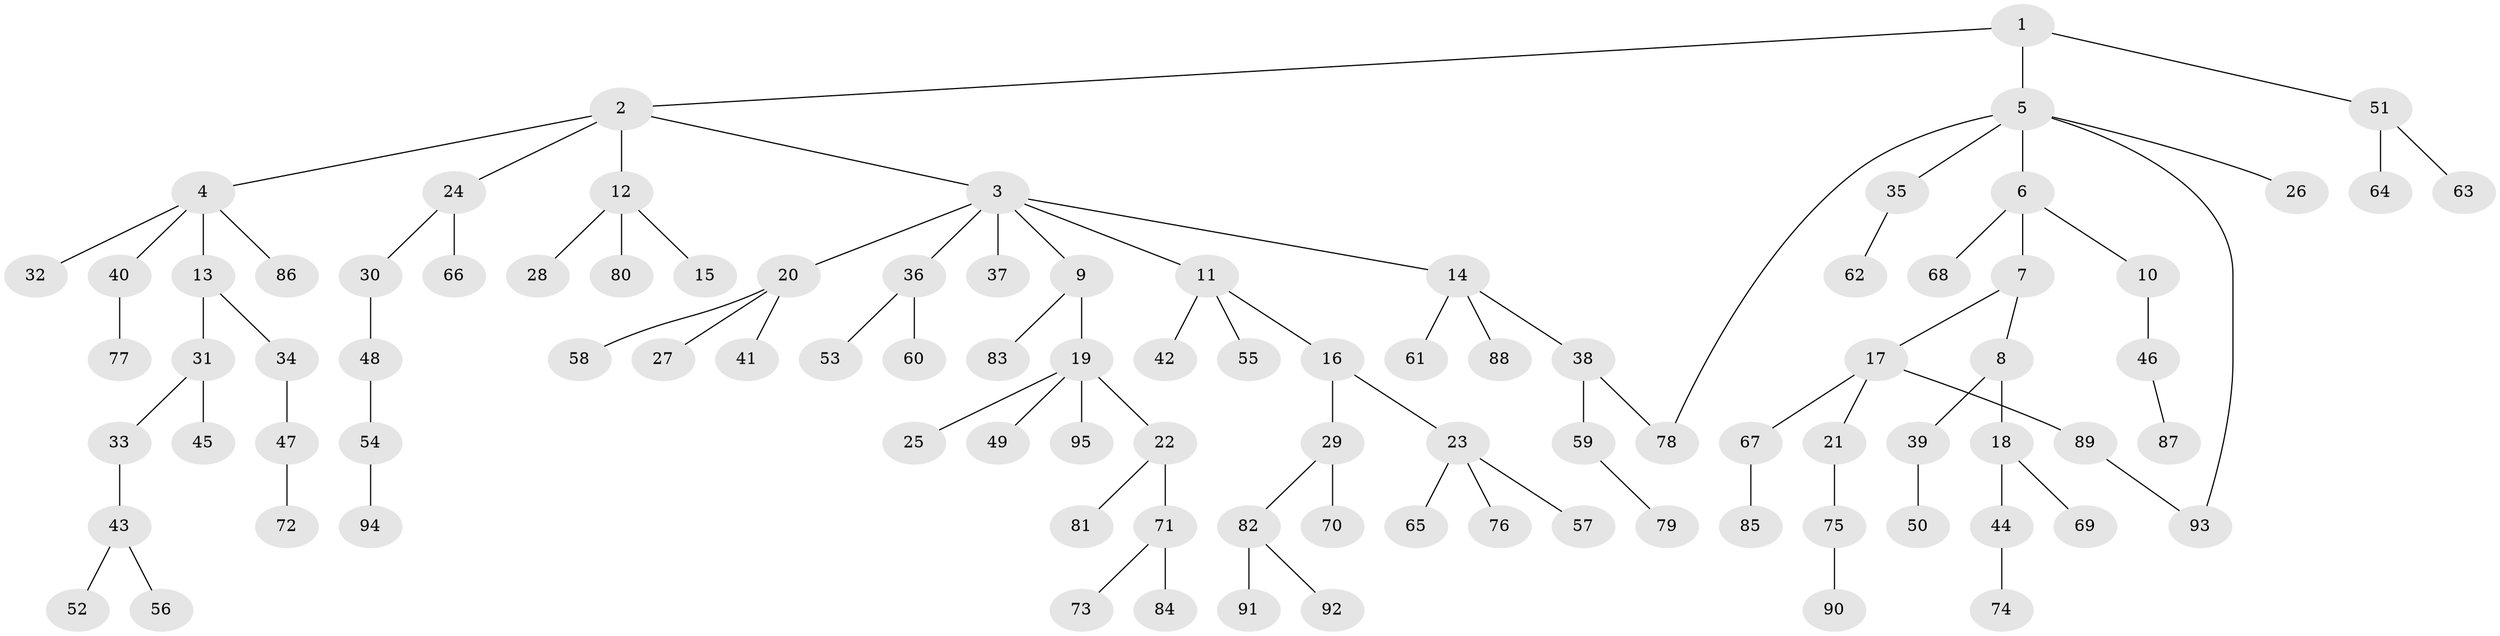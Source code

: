 // coarse degree distribution, {6: 0.0625, 4: 0.0625, 3: 0.125, 2: 0.21875, 5: 0.015625, 1: 0.515625}
// Generated by graph-tools (version 1.1) at 2025/23/03/03/25 07:23:33]
// undirected, 95 vertices, 96 edges
graph export_dot {
graph [start="1"]
  node [color=gray90,style=filled];
  1;
  2;
  3;
  4;
  5;
  6;
  7;
  8;
  9;
  10;
  11;
  12;
  13;
  14;
  15;
  16;
  17;
  18;
  19;
  20;
  21;
  22;
  23;
  24;
  25;
  26;
  27;
  28;
  29;
  30;
  31;
  32;
  33;
  34;
  35;
  36;
  37;
  38;
  39;
  40;
  41;
  42;
  43;
  44;
  45;
  46;
  47;
  48;
  49;
  50;
  51;
  52;
  53;
  54;
  55;
  56;
  57;
  58;
  59;
  60;
  61;
  62;
  63;
  64;
  65;
  66;
  67;
  68;
  69;
  70;
  71;
  72;
  73;
  74;
  75;
  76;
  77;
  78;
  79;
  80;
  81;
  82;
  83;
  84;
  85;
  86;
  87;
  88;
  89;
  90;
  91;
  92;
  93;
  94;
  95;
  1 -- 2;
  1 -- 5;
  1 -- 51;
  2 -- 3;
  2 -- 4;
  2 -- 12;
  2 -- 24;
  3 -- 9;
  3 -- 11;
  3 -- 14;
  3 -- 20;
  3 -- 36;
  3 -- 37;
  4 -- 13;
  4 -- 32;
  4 -- 40;
  4 -- 86;
  5 -- 6;
  5 -- 26;
  5 -- 35;
  5 -- 78;
  5 -- 93;
  6 -- 7;
  6 -- 10;
  6 -- 68;
  7 -- 8;
  7 -- 17;
  8 -- 18;
  8 -- 39;
  9 -- 19;
  9 -- 83;
  10 -- 46;
  11 -- 16;
  11 -- 42;
  11 -- 55;
  12 -- 15;
  12 -- 28;
  12 -- 80;
  13 -- 31;
  13 -- 34;
  14 -- 38;
  14 -- 61;
  14 -- 88;
  16 -- 23;
  16 -- 29;
  17 -- 21;
  17 -- 67;
  17 -- 89;
  18 -- 44;
  18 -- 69;
  19 -- 22;
  19 -- 25;
  19 -- 49;
  19 -- 95;
  20 -- 27;
  20 -- 41;
  20 -- 58;
  21 -- 75;
  22 -- 71;
  22 -- 81;
  23 -- 57;
  23 -- 65;
  23 -- 76;
  24 -- 30;
  24 -- 66;
  29 -- 70;
  29 -- 82;
  30 -- 48;
  31 -- 33;
  31 -- 45;
  33 -- 43;
  34 -- 47;
  35 -- 62;
  36 -- 53;
  36 -- 60;
  38 -- 59;
  38 -- 78;
  39 -- 50;
  40 -- 77;
  43 -- 52;
  43 -- 56;
  44 -- 74;
  46 -- 87;
  47 -- 72;
  48 -- 54;
  51 -- 63;
  51 -- 64;
  54 -- 94;
  59 -- 79;
  67 -- 85;
  71 -- 73;
  71 -- 84;
  75 -- 90;
  82 -- 91;
  82 -- 92;
  89 -- 93;
}
